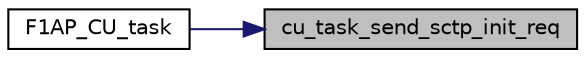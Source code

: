 digraph "cu_task_send_sctp_init_req"
{
 // LATEX_PDF_SIZE
  edge [fontname="Helvetica",fontsize="10",labelfontname="Helvetica",labelfontsize="10"];
  node [fontname="Helvetica",fontsize="10",shape=record];
  rankdir="RL";
  Node1 [label="cu_task_send_sctp_init_req",height=0.2,width=0.4,color="black", fillcolor="grey75", style="filled", fontcolor="black",tooltip=" "];
  Node1 -> Node2 [dir="back",color="midnightblue",fontsize="10",style="solid",fontname="Helvetica"];
  Node2 [label="F1AP_CU_task",height=0.2,width=0.4,color="black", fillcolor="white", style="filled",URL="$f1ap__cu__task_8h.html#a0383570bfaf226e5df424904480e7399",tooltip=" "];
}
